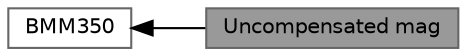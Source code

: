 digraph "Uncompensated mag"
{
 // LATEX_PDF_SIZE
  bgcolor="transparent";
  edge [fontname=Helvetica,fontsize=10,labelfontname=Helvetica,labelfontsize=10];
  node [fontname=Helvetica,fontsize=10,shape=box,height=0.2,width=0.4];
  rankdir=LR;
  Node2 [id="Node000002",label="BMM350",height=0.2,width=0.4,color="grey40", fillcolor="white", style="filled",URL="$group__bmm350.html",tooltip="Sensor driver for BMM350 sensor."];
  Node1 [id="Node000001",label="Uncompensated mag",height=0.2,width=0.4,color="gray40", fillcolor="grey60", style="filled", fontcolor="black",tooltip="Reads uncompensated mag and temperature data."];
  Node2->Node1 [shape=plaintext, dir="back", style="solid"];
}
